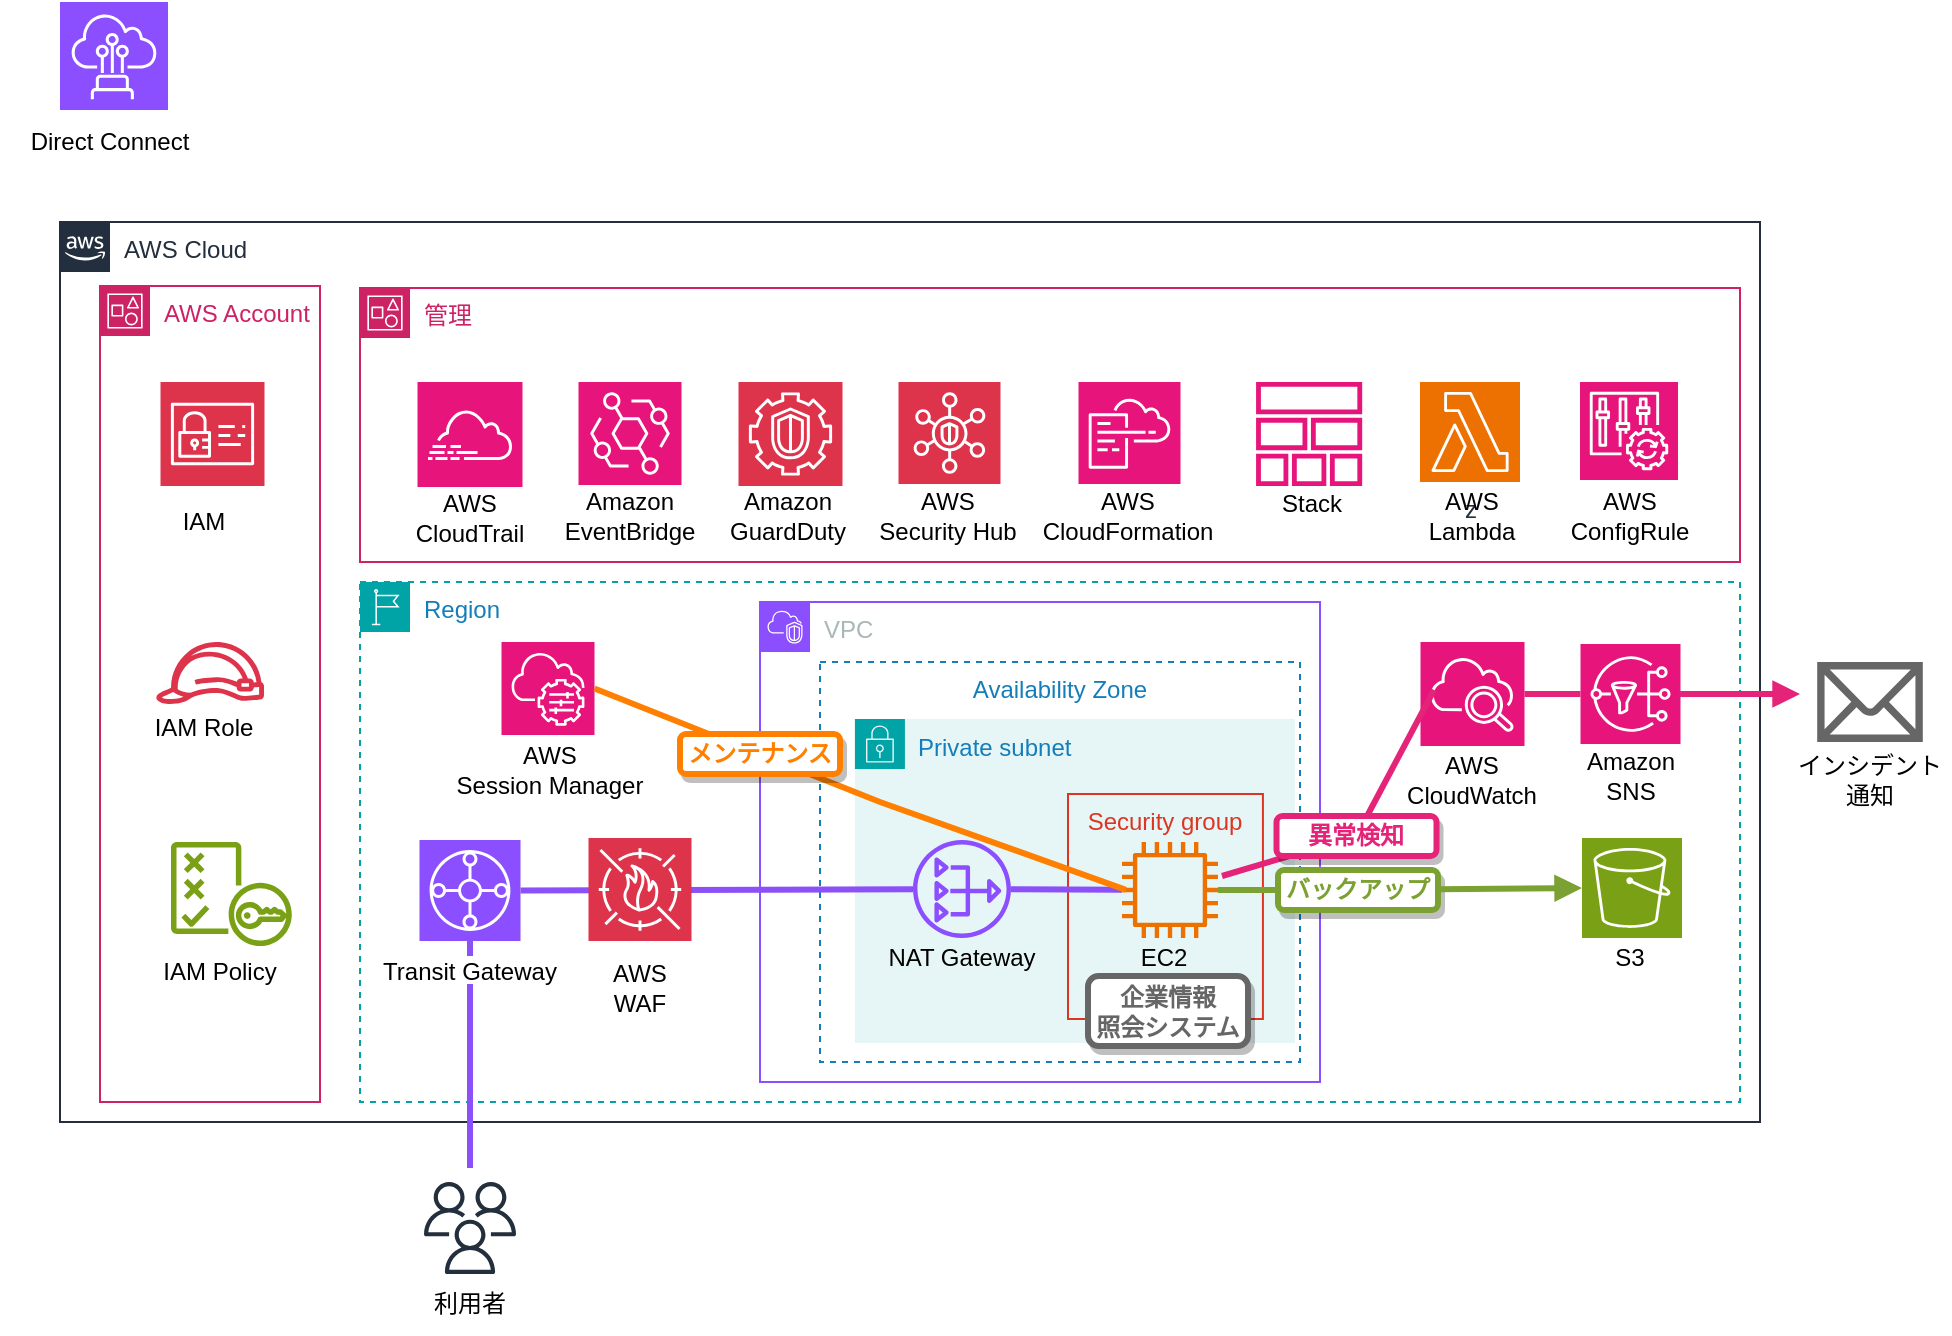 <mxfile version="26.1.0">
  <diagram id="Ht1M8jgEwFfnCIfOTk4-" name="Page-1">
    <mxGraphModel dx="997" dy="848" grid="1" gridSize="10" guides="1" tooltips="1" connect="1" arrows="0" fold="1" page="1" pageScale="1" pageWidth="1169" pageHeight="827" math="0" shadow="0">
      <root>
        <mxCell id="0" />
        <mxCell id="1" parent="0" />
        <mxCell id="M5-uGFi3z-6Nw_OpLiqt-7" value="AWS Cloud" style="points=[[0,0],[0.25,0],[0.5,0],[0.75,0],[1,0],[1,0.25],[1,0.5],[1,0.75],[1,1],[0.75,1],[0.5,1],[0.25,1],[0,1],[0,0.75],[0,0.5],[0,0.25]];outlineConnect=0;gradientColor=none;html=1;whiteSpace=wrap;fontSize=12;fontStyle=0;container=1;pointerEvents=0;collapsible=0;recursiveResize=0;shape=mxgraph.aws4.group;grIcon=mxgraph.aws4.group_aws_cloud_alt;strokeColor=#232F3E;fillColor=none;verticalAlign=top;align=left;spacingLeft=30;fontColor=#232F3E;dashed=0;" vertex="1" parent="1">
          <mxGeometry x="80" y="150" width="850" height="450" as="geometry" />
        </mxCell>
        <mxCell id="M5-uGFi3z-6Nw_OpLiqt-25" value="AWS Account" style="points=[[0,0],[0.25,0],[0.5,0],[0.75,0],[1,0],[1,0.25],[1,0.5],[1,0.75],[1,1],[0.75,1],[0.5,1],[0.25,1],[0,1],[0,0.75],[0,0.5],[0,0.25]];outlineConnect=0;gradientColor=none;html=1;whiteSpace=wrap;fontSize=12;fontStyle=0;container=1;pointerEvents=0;collapsible=0;recursiveResize=0;shape=mxgraph.aws4.group;grIcon=mxgraph.aws4.group_account;strokeColor=#CD2264;fillColor=none;verticalAlign=top;align=left;spacingLeft=30;fontColor=#CD2264;dashed=0;" vertex="1" parent="M5-uGFi3z-6Nw_OpLiqt-7">
          <mxGeometry x="20" y="32" width="110" height="408" as="geometry" />
        </mxCell>
        <mxCell id="M5-uGFi3z-6Nw_OpLiqt-18" value="IAM" style="text;html=1;align=center;verticalAlign=middle;whiteSpace=wrap;rounded=0;" vertex="1" parent="M5-uGFi3z-6Nw_OpLiqt-25">
          <mxGeometry x="22.41" y="108" width="60" height="20" as="geometry" />
        </mxCell>
        <mxCell id="M5-uGFi3z-6Nw_OpLiqt-13" value="" style="sketch=0;outlineConnect=0;fontColor=#232F3E;gradientColor=none;fillColor=#DD344C;strokeColor=none;dashed=0;verticalLabelPosition=bottom;verticalAlign=top;align=center;html=1;fontSize=12;fontStyle=0;aspect=fixed;pointerEvents=1;shape=mxgraph.aws4.role;" vertex="1" parent="M5-uGFi3z-6Nw_OpLiqt-25">
          <mxGeometry x="27.59" y="178" width="54.96" height="31" as="geometry" />
        </mxCell>
        <mxCell id="M5-uGFi3z-6Nw_OpLiqt-20" value="IAM Role" style="text;html=1;align=center;verticalAlign=middle;whiteSpace=wrap;rounded=0;" vertex="1" parent="M5-uGFi3z-6Nw_OpLiqt-25">
          <mxGeometry x="22.41" y="211" width="60" height="20" as="geometry" />
        </mxCell>
        <mxCell id="M5-uGFi3z-6Nw_OpLiqt-22" value="IAM Policy" style="text;html=1;align=center;verticalAlign=middle;whiteSpace=wrap;rounded=0;" vertex="1" parent="M5-uGFi3z-6Nw_OpLiqt-25">
          <mxGeometry x="30.25" y="333" width="60" height="20" as="geometry" />
        </mxCell>
        <mxCell id="M5-uGFi3z-6Nw_OpLiqt-41" value="" style="sketch=0;outlineConnect=0;fontColor=#232F3E;gradientColor=none;fillColor=#7AA116;strokeColor=none;dashed=0;verticalLabelPosition=bottom;verticalAlign=top;align=center;html=1;fontSize=12;fontStyle=0;aspect=fixed;pointerEvents=1;shape=mxgraph.aws4.policy;" vertex="1" parent="M5-uGFi3z-6Nw_OpLiqt-25">
          <mxGeometry x="35.43" y="278" width="60.54" height="52" as="geometry" />
        </mxCell>
        <mxCell id="M5-uGFi3z-6Nw_OpLiqt-17" value="" style="sketch=0;points=[[0,0,0],[0.25,0,0],[0.5,0,0],[0.75,0,0],[1,0,0],[0,1,0],[0.25,1,0],[0.5,1,0],[0.75,1,0],[1,1,0],[0,0.25,0],[0,0.5,0],[0,0.75,0],[1,0.25,0],[1,0.5,0],[1,0.75,0]];outlineConnect=0;fontColor=#232F3E;fillColor=#DD344C;strokeColor=#ffffff;dashed=0;verticalLabelPosition=bottom;verticalAlign=top;align=center;html=1;fontSize=12;fontStyle=0;aspect=fixed;shape=mxgraph.aws4.resourceIcon;resIcon=mxgraph.aws4.identity_and_access_management;" vertex="1" parent="M5-uGFi3z-6Nw_OpLiqt-25">
          <mxGeometry x="30.25" y="48" width="52" height="52" as="geometry" />
        </mxCell>
        <mxCell id="M5-uGFi3z-6Nw_OpLiqt-53" value="" style="sketch=0;outlineConnect=0;fontColor=#232F3E;gradientColor=none;fillColor=#E7157B;strokeColor=none;dashed=0;verticalLabelPosition=bottom;verticalAlign=top;align=center;html=1;fontSize=12;fontStyle=0;aspect=fixed;pointerEvents=1;shape=mxgraph.aws4.stack;" vertex="1" parent="M5-uGFi3z-6Nw_OpLiqt-7">
          <mxGeometry x="597.88" y="80" width="53.37" height="52" as="geometry" />
        </mxCell>
        <mxCell id="M5-uGFi3z-6Nw_OpLiqt-54" value="&lt;div&gt;Stack&lt;/div&gt;" style="text;html=1;align=center;verticalAlign=middle;whiteSpace=wrap;rounded=0;" vertex="1" parent="M5-uGFi3z-6Nw_OpLiqt-7">
          <mxGeometry x="581.25" y="131.5" width="90" height="18.5" as="geometry" />
        </mxCell>
        <mxCell id="M5-uGFi3z-6Nw_OpLiqt-56" value="z" style="sketch=0;points=[[0,0,0],[0.25,0,0],[0.5,0,0],[0.75,0,0],[1,0,0],[0,1,0],[0.25,1,0],[0.5,1,0],[0.75,1,0],[1,1,0],[0,0.25,0],[0,0.5,0],[0,0.75,0],[1,0.25,0],[1,0.5,0],[1,0.75,0]];outlineConnect=0;fontColor=#232F3E;fillColor=#ED7100;strokeColor=#ffffff;dashed=0;verticalLabelPosition=bottom;verticalAlign=top;align=center;html=1;fontSize=12;fontStyle=0;aspect=fixed;shape=mxgraph.aws4.resourceIcon;resIcon=mxgraph.aws4.lambda;" vertex="1" parent="M5-uGFi3z-6Nw_OpLiqt-7">
          <mxGeometry x="680" y="80" width="50" height="50" as="geometry" />
        </mxCell>
        <mxCell id="M5-uGFi3z-6Nw_OpLiqt-57" value="&lt;div&gt;AWS&lt;/div&gt;&lt;div&gt;Lambda&lt;/div&gt;" style="text;html=1;align=center;verticalAlign=middle;whiteSpace=wrap;rounded=0;" vertex="1" parent="M5-uGFi3z-6Nw_OpLiqt-7">
          <mxGeometry x="661.25" y="131.5" width="90" height="31.5" as="geometry" />
        </mxCell>
        <mxCell id="M5-uGFi3z-6Nw_OpLiqt-58" value="" style="sketch=0;points=[[0,0,0],[0.25,0,0],[0.5,0,0],[0.75,0,0],[1,0,0],[0,1,0],[0.25,1,0],[0.5,1,0],[0.75,1,0],[1,1,0],[0,0.25,0],[0,0.5,0],[0,0.75,0],[1,0.25,0],[1,0.5,0],[1,0.75,0]];points=[[0,0,0],[0.25,0,0],[0.5,0,0],[0.75,0,0],[1,0,0],[0,1,0],[0.25,1,0],[0.5,1,0],[0.75,1,0],[1,1,0],[0,0.25,0],[0,0.5,0],[0,0.75,0],[1,0.25,0],[1,0.5,0],[1,0.75,0]];outlineConnect=0;fontColor=#232F3E;fillColor=#E7157B;strokeColor=#ffffff;dashed=0;verticalLabelPosition=bottom;verticalAlign=top;align=center;html=1;fontSize=12;fontStyle=0;aspect=fixed;shape=mxgraph.aws4.resourceIcon;resIcon=mxgraph.aws4.config;" vertex="1" parent="M5-uGFi3z-6Nw_OpLiqt-7">
          <mxGeometry x="760" y="80" width="49" height="49" as="geometry" />
        </mxCell>
        <mxCell id="M5-uGFi3z-6Nw_OpLiqt-59" value="&lt;div&gt;AWS&lt;/div&gt;&lt;div&gt;ConfigRule&lt;/div&gt;" style="text;html=1;align=center;verticalAlign=middle;whiteSpace=wrap;rounded=0;" vertex="1" parent="M5-uGFi3z-6Nw_OpLiqt-7">
          <mxGeometry x="740" y="131.5" width="90" height="31.5" as="geometry" />
        </mxCell>
        <mxCell id="M5-uGFi3z-6Nw_OpLiqt-6" value="Region" style="points=[[0,0],[0.25,0],[0.5,0],[0.75,0],[1,0],[1,0.25],[1,0.5],[1,0.75],[1,1],[0.75,1],[0.5,1],[0.25,1],[0,1],[0,0.75],[0,0.5],[0,0.25]];outlineConnect=0;gradientColor=none;html=1;whiteSpace=wrap;fontSize=12;fontStyle=0;container=1;pointerEvents=0;collapsible=0;recursiveResize=0;shape=mxgraph.aws4.group;grIcon=mxgraph.aws4.group_region;strokeColor=#00A4A6;fillColor=none;verticalAlign=top;align=left;spacingLeft=30;fontColor=#147EBA;dashed=1;movable=1;resizable=1;rotatable=1;deletable=1;editable=1;locked=0;connectable=1;" vertex="1" parent="M5-uGFi3z-6Nw_OpLiqt-7">
          <mxGeometry x="150" y="180" width="690" height="260" as="geometry" />
        </mxCell>
        <mxCell id="M5-uGFi3z-6Nw_OpLiqt-3" value="VPC" style="points=[[0,0],[0.25,0],[0.5,0],[0.75,0],[1,0],[1,0.25],[1,0.5],[1,0.75],[1,1],[0.75,1],[0.5,1],[0.25,1],[0,1],[0,0.75],[0,0.5],[0,0.25]];outlineConnect=0;gradientColor=none;html=1;whiteSpace=wrap;fontSize=12;fontStyle=0;container=1;pointerEvents=0;collapsible=0;recursiveResize=0;shape=mxgraph.aws4.group;grIcon=mxgraph.aws4.group_vpc2;strokeColor=#8C4FFF;fillColor=none;verticalAlign=top;align=left;spacingLeft=30;fontColor=#AAB7B8;dashed=0;movable=1;resizable=1;rotatable=1;deletable=1;editable=1;locked=0;connectable=1;" vertex="1" parent="M5-uGFi3z-6Nw_OpLiqt-6">
          <mxGeometry x="200" y="10" width="280" height="240" as="geometry" />
        </mxCell>
        <mxCell id="M5-uGFi3z-6Nw_OpLiqt-8" value="Availability Zone" style="fillColor=none;strokeColor=#147EBA;dashed=1;verticalAlign=top;fontStyle=0;fontColor=#147EBA;whiteSpace=wrap;html=1;movable=1;resizable=1;rotatable=1;deletable=1;editable=1;locked=0;connectable=1;" vertex="1" parent="M5-uGFi3z-6Nw_OpLiqt-3">
          <mxGeometry x="30" y="30" width="240" height="200" as="geometry" />
        </mxCell>
        <mxCell id="M5-uGFi3z-6Nw_OpLiqt-4" value="Private subnet" style="points=[[0,0],[0.25,0],[0.5,0],[0.75,0],[1,0],[1,0.25],[1,0.5],[1,0.75],[1,1],[0.75,1],[0.5,1],[0.25,1],[0,1],[0,0.75],[0,0.5],[0,0.25]];outlineConnect=0;gradientColor=none;html=1;whiteSpace=wrap;fontSize=12;fontStyle=0;container=1;pointerEvents=0;collapsible=0;recursiveResize=0;shape=mxgraph.aws4.group;grIcon=mxgraph.aws4.group_security_group;grStroke=0;strokeColor=#00A4A6;fillColor=#E6F6F7;verticalAlign=top;align=left;spacingLeft=30;fontColor=#147EBA;dashed=0;movable=1;resizable=1;rotatable=1;deletable=1;editable=1;locked=0;connectable=1;" vertex="1" parent="M5-uGFi3z-6Nw_OpLiqt-3">
          <mxGeometry x="47.46" y="58.5" width="220.0" height="162" as="geometry" />
        </mxCell>
        <mxCell id="M5-uGFi3z-6Nw_OpLiqt-2" value="Security group" style="fillColor=none;strokeColor=#DD3522;verticalAlign=top;fontStyle=0;fontColor=#DD3522;whiteSpace=wrap;html=1;" vertex="1" parent="M5-uGFi3z-6Nw_OpLiqt-4">
          <mxGeometry x="106.54" y="37.5" width="97.46" height="112.5" as="geometry" />
        </mxCell>
        <mxCell id="M5-uGFi3z-6Nw_OpLiqt-1" value="" style="sketch=0;outlineConnect=0;fontColor=#232F3E;gradientColor=none;fillColor=#ED7100;strokeColor=none;dashed=0;verticalLabelPosition=bottom;verticalAlign=top;align=center;html=1;fontSize=12;fontStyle=0;aspect=fixed;pointerEvents=1;shape=mxgraph.aws4.instance2;" vertex="1" parent="M5-uGFi3z-6Nw_OpLiqt-4">
          <mxGeometry x="133.541" y="61.5" width="48" height="48" as="geometry" />
        </mxCell>
        <mxCell id="M5-uGFi3z-6Nw_OpLiqt-24" value="EC2" style="text;html=1;align=center;verticalAlign=middle;whiteSpace=wrap;rounded=0;" vertex="1" parent="M5-uGFi3z-6Nw_OpLiqt-4">
          <mxGeometry x="90" y="109.5" width="130" height="20.5" as="geometry" />
        </mxCell>
        <mxCell id="M5-uGFi3z-6Nw_OpLiqt-23" value="NAT Gateway" style="text;html=1;align=center;verticalAlign=middle;whiteSpace=wrap;rounded=0;" vertex="1" parent="M5-uGFi3z-6Nw_OpLiqt-4">
          <mxGeometry x="8.54" y="109.5" width="90" height="20" as="geometry" />
        </mxCell>
        <mxCell id="M5-uGFi3z-6Nw_OpLiqt-9" value="" style="sketch=0;outlineConnect=0;fontColor=#232F3E;gradientColor=none;fillColor=#8C4FFF;strokeColor=none;dashed=0;verticalLabelPosition=bottom;verticalAlign=top;align=center;html=1;fontSize=12;fontStyle=0;aspect=fixed;pointerEvents=1;shape=mxgraph.aws4.nat_gateway;" vertex="1" parent="M5-uGFi3z-6Nw_OpLiqt-4">
          <mxGeometry x="29.04" y="60.5" width="49" height="49" as="geometry" />
        </mxCell>
        <mxCell id="M5-uGFi3z-6Nw_OpLiqt-80" value="バックアップ" style="text;html=1;align=center;verticalAlign=middle;whiteSpace=wrap;rounded=1;fillColor=default;gradientColor=none;strokeColor=light-dark(#7ba132, #295a0d);strokeWidth=3;fontColor=light-dark(#7ba132, #295a0d);fontStyle=1;shadow=1;shadowBlur=0;" vertex="1" parent="M5-uGFi3z-6Nw_OpLiqt-4">
          <mxGeometry x="211.54" y="75.5" width="80" height="20" as="geometry" />
        </mxCell>
        <mxCell id="M5-uGFi3z-6Nw_OpLiqt-67" style="rounded=0;orthogonalLoop=1;jettySize=auto;html=1;endArrow=none;startFill=0;strokeWidth=3;strokeColor=light-dark(#8b50f8, #959595);" edge="1" parent="M5-uGFi3z-6Nw_OpLiqt-4" source="M5-uGFi3z-6Nw_OpLiqt-9" target="M5-uGFi3z-6Nw_OpLiqt-1">
          <mxGeometry relative="1" as="geometry">
            <mxPoint x="-17.71" y="292" as="sourcePoint" />
            <mxPoint x="179.29" y="292" as="targetPoint" />
          </mxGeometry>
        </mxCell>
        <mxCell id="M5-uGFi3z-6Nw_OpLiqt-81" value="" style="rounded=0;orthogonalLoop=1;jettySize=auto;html=1;endArrow=none;startFill=0;strokeWidth=3;strokeColor=light-dark(#7ba132, #00a200);entryX=0;entryY=0.5;entryDx=0;entryDy=0;entryPerimeter=0;" edge="1" parent="M5-uGFi3z-6Nw_OpLiqt-4" source="M5-uGFi3z-6Nw_OpLiqt-1" target="M5-uGFi3z-6Nw_OpLiqt-80">
          <mxGeometry relative="1" as="geometry">
            <mxPoint x="659.96" y="483.5" as="sourcePoint" />
            <mxPoint x="841.46" y="483.5" as="targetPoint" />
          </mxGeometry>
        </mxCell>
        <mxCell id="M5-uGFi3z-6Nw_OpLiqt-92" value="企業情報&lt;div&gt;照会システム&lt;/div&gt;" style="text;html=1;align=center;verticalAlign=middle;whiteSpace=wrap;rounded=1;fillColor=default;gradientColor=none;strokeColor=light-dark(#666666,#295A0D);strokeWidth=3;fontColor=light-dark(#666666,#295A0D);fontStyle=1;shadow=1;shadowBlur=0;" vertex="1" parent="M5-uGFi3z-6Nw_OpLiqt-4">
          <mxGeometry x="116.54" y="128.5" width="80" height="35" as="geometry" />
        </mxCell>
        <mxCell id="M5-uGFi3z-6Nw_OpLiqt-62" style="rounded=0;orthogonalLoop=1;jettySize=auto;html=1;exitX=1;exitY=0.5;exitDx=0;exitDy=0;exitPerimeter=0;endArrow=none;startFill=0;strokeWidth=3;strokeColor=light-dark(#8b50f8, #959595);" edge="1" parent="M5-uGFi3z-6Nw_OpLiqt-6" source="M5-uGFi3z-6Nw_OpLiqt-38" target="M5-uGFi3z-6Nw_OpLiqt-9">
          <mxGeometry relative="1" as="geometry" />
        </mxCell>
        <mxCell id="M5-uGFi3z-6Nw_OpLiqt-38" value="" style="sketch=0;points=[[0,0,0],[0.25,0,0],[0.5,0,0],[0.75,0,0],[1,0,0],[0,1,0],[0.25,1,0],[0.5,1,0],[0.75,1,0],[1,1,0],[0,0.25,0],[0,0.5,0],[0,0.75,0],[1,0.25,0],[1,0.5,0],[1,0.75,0]];outlineConnect=0;fontColor=#232F3E;fillColor=#8C4FFF;strokeColor=#ffffff;dashed=0;verticalLabelPosition=bottom;verticalAlign=top;align=center;html=1;fontSize=12;fontStyle=0;aspect=fixed;shape=mxgraph.aws4.resourceIcon;resIcon=mxgraph.aws4.transit_gateway;" vertex="1" parent="M5-uGFi3z-6Nw_OpLiqt-6">
          <mxGeometry x="29.75" y="129" width="50.5" height="50.5" as="geometry" />
        </mxCell>
        <mxCell id="M5-uGFi3z-6Nw_OpLiqt-39" value="Transit Gateway" style="text;html=1;align=center;verticalAlign=middle;whiteSpace=wrap;rounded=0;" vertex="1" parent="M5-uGFi3z-6Nw_OpLiqt-6">
          <mxGeometry y="185" width="110" height="20" as="geometry" />
        </mxCell>
        <mxCell id="M5-uGFi3z-6Nw_OpLiqt-31" value="" style="sketch=0;points=[[0,0,0],[0.25,0,0],[0.5,0,0],[0.75,0,0],[1,0,0],[0,1,0],[0.25,1,0],[0.5,1,0],[0.75,1,0],[1,1,0],[0,0.25,0],[0,0.5,0],[0,0.75,0],[1,0.25,0],[1,0.5,0],[1,0.75,0]];outlineConnect=0;fontColor=#232F3E;fillColor=#DD344C;strokeColor=#ffffff;dashed=0;verticalLabelPosition=bottom;verticalAlign=top;align=center;html=1;fontSize=12;fontStyle=0;aspect=fixed;shape=mxgraph.aws4.resourceIcon;resIcon=mxgraph.aws4.waf;" vertex="1" parent="M5-uGFi3z-6Nw_OpLiqt-6">
          <mxGeometry x="114.25" y="128" width="51.5" height="51.5" as="geometry" />
        </mxCell>
        <mxCell id="M5-uGFi3z-6Nw_OpLiqt-32" value="AWS&lt;div&gt;WAF&lt;/div&gt;" style="text;html=1;align=center;verticalAlign=middle;whiteSpace=wrap;rounded=0;" vertex="1" parent="M5-uGFi3z-6Nw_OpLiqt-6">
          <mxGeometry x="95" y="185" width="90" height="35" as="geometry" />
        </mxCell>
        <mxCell id="M5-uGFi3z-6Nw_OpLiqt-35" value="" style="sketch=0;points=[[0,0,0],[0.25,0,0],[0.5,0,0],[0.75,0,0],[1,0,0],[0,1,0],[0.25,1,0],[0.5,1,0],[0.75,1,0],[1,1,0],[0,0.25,0],[0,0.5,0],[0,0.75,0],[1,0.25,0],[1,0.5,0],[1,0.75,0]];points=[[0,0,0],[0.25,0,0],[0.5,0,0],[0.75,0,0],[1,0,0],[0,1,0],[0.25,1,0],[0.5,1,0],[0.75,1,0],[1,1,0],[0,0.25,0],[0,0.5,0],[0,0.75,0],[1,0.25,0],[1,0.5,0],[1,0.75,0]];outlineConnect=0;fontColor=#232F3E;fillColor=#E7157B;strokeColor=#ffffff;dashed=0;verticalLabelPosition=bottom;verticalAlign=top;align=center;html=1;fontSize=12;fontStyle=0;aspect=fixed;shape=mxgraph.aws4.resourceIcon;resIcon=mxgraph.aws4.systems_manager;" vertex="1" parent="M5-uGFi3z-6Nw_OpLiqt-6">
          <mxGeometry x="70.75" y="30" width="46.5" height="46.5" as="geometry" />
        </mxCell>
        <mxCell id="M5-uGFi3z-6Nw_OpLiqt-36" value="AWS&lt;div&gt;Session Manager&lt;/div&gt;" style="text;html=1;align=center;verticalAlign=middle;whiteSpace=wrap;rounded=0;" vertex="1" parent="M5-uGFi3z-6Nw_OpLiqt-6">
          <mxGeometry x="40" y="78" width="110" height="32" as="geometry" />
        </mxCell>
        <mxCell id="M5-uGFi3z-6Nw_OpLiqt-68" style="edgeStyle=orthogonalEdgeStyle;rounded=0;orthogonalLoop=1;jettySize=auto;html=1;endArrow=none;startFill=0;startArrow=none;strokeWidth=3;strokeColor=light-dark(#8b50f8, #959595);entryX=0.5;entryY=1;entryDx=0;entryDy=0;entryPerimeter=0;" edge="1" parent="M5-uGFi3z-6Nw_OpLiqt-6" target="M5-uGFi3z-6Nw_OpLiqt-38">
          <mxGeometry relative="1" as="geometry">
            <mxPoint x="55" y="187" as="sourcePoint" />
            <mxPoint x="55" y="190" as="targetPoint" />
          </mxGeometry>
        </mxCell>
        <mxCell id="M5-uGFi3z-6Nw_OpLiqt-88" style="rounded=0;orthogonalLoop=1;jettySize=auto;html=1;exitX=1;exitY=0.5;exitDx=0;exitDy=0;exitPerimeter=0;endArrow=none;startFill=0;strokeWidth=3;strokeColor=#FF8000;entryX=0.041;entryY=0.498;entryDx=0;entryDy=0;entryPerimeter=0;" edge="1" parent="M5-uGFi3z-6Nw_OpLiqt-6" source="M5-uGFi3z-6Nw_OpLiqt-35" target="M5-uGFi3z-6Nw_OpLiqt-1">
          <mxGeometry relative="1" as="geometry">
            <mxPoint x="169.75" y="320.42" as="sourcePoint" />
            <mxPoint x="379" y="148" as="targetPoint" />
            <Array as="points">
              <mxPoint x="260" y="110" />
            </Array>
          </mxGeometry>
        </mxCell>
        <mxCell id="M5-uGFi3z-6Nw_OpLiqt-90" value="メンテナンス" style="text;html=1;align=center;verticalAlign=middle;whiteSpace=wrap;rounded=1;fillColor=#FFFFFF;gradientColor=none;strokeColor=light-dark(#FF8000,#295A0D);strokeWidth=3;fontColor=light-dark(#FF8000,#295A0D);fontStyle=1;shadow=1;shadowBlur=0;" vertex="1" parent="M5-uGFi3z-6Nw_OpLiqt-6">
          <mxGeometry x="160" y="76" width="80" height="20" as="geometry" />
        </mxCell>
        <mxCell id="M5-uGFi3z-6Nw_OpLiqt-34" value="S3" style="text;html=1;align=center;verticalAlign=middle;whiteSpace=wrap;rounded=0;" vertex="1" parent="M5-uGFi3z-6Nw_OpLiqt-7">
          <mxGeometry x="740" y="358" width="90" height="20" as="geometry" />
        </mxCell>
        <mxCell id="M5-uGFi3z-6Nw_OpLiqt-33" value="" style="sketch=0;points=[[0,0,0],[0.25,0,0],[0.5,0,0],[0.75,0,0],[1,0,0],[0,1,0],[0.25,1,0],[0.5,1,0],[0.75,1,0],[1,1,0],[0,0.25,0],[0,0.5,0],[0,0.75,0],[1,0.25,0],[1,0.5,0],[1,0.75,0]];outlineConnect=0;fontColor=#232F3E;fillColor=#7AA116;strokeColor=#ffffff;dashed=0;verticalLabelPosition=bottom;verticalAlign=top;align=center;html=1;fontSize=12;fontStyle=0;aspect=fixed;shape=mxgraph.aws4.resourceIcon;resIcon=mxgraph.aws4.s3;" vertex="1" parent="M5-uGFi3z-6Nw_OpLiqt-7">
          <mxGeometry x="761" y="308" width="50" height="50" as="geometry" />
        </mxCell>
        <mxCell id="M5-uGFi3z-6Nw_OpLiqt-61" value="管理" style="points=[[0,0],[0.25,0],[0.5,0],[0.75,0],[1,0],[1,0.25],[1,0.5],[1,0.75],[1,1],[0.75,1],[0.5,1],[0.25,1],[0,1],[0,0.75],[0,0.5],[0,0.25]];outlineConnect=0;gradientColor=none;html=1;whiteSpace=wrap;fontSize=12;fontStyle=0;container=1;pointerEvents=0;collapsible=0;recursiveResize=0;shape=mxgraph.aws4.group;grIcon=mxgraph.aws4.group_account;strokeColor=#CD2264;fillColor=none;verticalAlign=top;align=left;spacingLeft=30;fontColor=#CD2264;dashed=0;" vertex="1" parent="M5-uGFi3z-6Nw_OpLiqt-7">
          <mxGeometry x="150" y="33" width="690" height="137" as="geometry" />
        </mxCell>
        <mxCell id="M5-uGFi3z-6Nw_OpLiqt-43" value="" style="sketch=0;points=[[0,0,0],[0.25,0,0],[0.5,0,0],[0.75,0,0],[1,0,0],[0,1,0],[0.25,1,0],[0.5,1,0],[0.75,1,0],[1,1,0],[0,0.25,0],[0,0.5,0],[0,0.75,0],[1,0.25,0],[1,0.5,0],[1,0.75,0]];points=[[0,0,0],[0.25,0,0],[0.5,0,0],[0.75,0,0],[1,0,0],[0,1,0],[0.25,1,0],[0.5,1,0],[0.75,1,0],[1,1,0],[0,0.25,0],[0,0.5,0],[0,0.75,0],[1,0.25,0],[1,0.5,0],[1,0.75,0]];outlineConnect=0;fontColor=#232F3E;fillColor=#E7157B;strokeColor=#ffffff;dashed=0;verticalLabelPosition=bottom;verticalAlign=top;align=center;html=1;fontSize=12;fontStyle=0;aspect=fixed;shape=mxgraph.aws4.resourceIcon;resIcon=mxgraph.aws4.cloudtrail;" vertex="1" parent="M5-uGFi3z-6Nw_OpLiqt-61">
          <mxGeometry x="28.75" y="47" width="52.5" height="52.5" as="geometry" />
        </mxCell>
        <mxCell id="M5-uGFi3z-6Nw_OpLiqt-44" value="AWS&lt;div&gt;CloudTrail&lt;/div&gt;" style="text;html=1;align=center;verticalAlign=middle;whiteSpace=wrap;rounded=0;" vertex="1" parent="M5-uGFi3z-6Nw_OpLiqt-61">
          <mxGeometry x="10" y="99.5" width="90" height="30.5" as="geometry" />
        </mxCell>
        <mxCell id="M5-uGFi3z-6Nw_OpLiqt-45" value="" style="sketch=0;points=[[0,0,0],[0.25,0,0],[0.5,0,0],[0.75,0,0],[1,0,0],[0,1,0],[0.25,1,0],[0.5,1,0],[0.75,1,0],[1,1,0],[0,0.25,0],[0,0.5,0],[0,0.75,0],[1,0.25,0],[1,0.5,0],[1,0.75,0]];outlineConnect=0;fontColor=#232F3E;fillColor=#E7157B;strokeColor=#ffffff;dashed=0;verticalLabelPosition=bottom;verticalAlign=top;align=center;html=1;fontSize=12;fontStyle=0;aspect=fixed;shape=mxgraph.aws4.resourceIcon;resIcon=mxgraph.aws4.eventbridge;" vertex="1" parent="M5-uGFi3z-6Nw_OpLiqt-61">
          <mxGeometry x="109.25" y="47" width="51.5" height="51.5" as="geometry" />
        </mxCell>
        <mxCell id="M5-uGFi3z-6Nw_OpLiqt-46" value="&lt;div&gt;Amazon&lt;/div&gt;EventBridge" style="text;html=1;align=center;verticalAlign=middle;whiteSpace=wrap;rounded=0;" vertex="1" parent="M5-uGFi3z-6Nw_OpLiqt-61">
          <mxGeometry x="90" y="98.5" width="90" height="31.5" as="geometry" />
        </mxCell>
        <mxCell id="M5-uGFi3z-6Nw_OpLiqt-47" value="" style="sketch=0;points=[[0,0,0],[0.25,0,0],[0.5,0,0],[0.75,0,0],[1,0,0],[0,1,0],[0.25,1,0],[0.5,1,0],[0.75,1,0],[1,1,0],[0,0.25,0],[0,0.5,0],[0,0.75,0],[1,0.25,0],[1,0.5,0],[1,0.75,0]];outlineConnect=0;fontColor=#232F3E;fillColor=#DD344C;strokeColor=#ffffff;dashed=0;verticalLabelPosition=bottom;verticalAlign=top;align=center;html=1;fontSize=12;fontStyle=0;aspect=fixed;shape=mxgraph.aws4.resourceIcon;resIcon=mxgraph.aws4.guardduty;" vertex="1" parent="M5-uGFi3z-6Nw_OpLiqt-61">
          <mxGeometry x="189.25" y="47" width="52" height="52" as="geometry" />
        </mxCell>
        <mxCell id="M5-uGFi3z-6Nw_OpLiqt-48" value="&lt;div&gt;Amazon&lt;/div&gt;GuardDuty" style="text;html=1;align=center;verticalAlign=middle;whiteSpace=wrap;rounded=0;" vertex="1" parent="M5-uGFi3z-6Nw_OpLiqt-61">
          <mxGeometry x="169.25" y="98.5" width="90" height="31.5" as="geometry" />
        </mxCell>
        <mxCell id="M5-uGFi3z-6Nw_OpLiqt-49" value="" style="sketch=0;points=[[0,0,0],[0.25,0,0],[0.5,0,0],[0.75,0,0],[1,0,0],[0,1,0],[0.25,1,0],[0.5,1,0],[0.75,1,0],[1,1,0],[0,0.25,0],[0,0.5,0],[0,0.75,0],[1,0.25,0],[1,0.5,0],[1,0.75,0]];outlineConnect=0;fontColor=#232F3E;fillColor=#DD344C;strokeColor=#ffffff;dashed=0;verticalLabelPosition=bottom;verticalAlign=top;align=center;html=1;fontSize=12;fontStyle=0;aspect=fixed;shape=mxgraph.aws4.resourceIcon;resIcon=mxgraph.aws4.security_hub;" vertex="1" parent="M5-uGFi3z-6Nw_OpLiqt-61">
          <mxGeometry x="269.25" y="47" width="51" height="51" as="geometry" />
        </mxCell>
        <mxCell id="M5-uGFi3z-6Nw_OpLiqt-50" value="&lt;div&gt;AWS&lt;/div&gt;&lt;div&gt;Security Hub&lt;/div&gt;" style="text;html=1;align=center;verticalAlign=middle;whiteSpace=wrap;rounded=0;" vertex="1" parent="M5-uGFi3z-6Nw_OpLiqt-61">
          <mxGeometry x="249.25" y="98.5" width="90" height="31.5" as="geometry" />
        </mxCell>
        <mxCell id="M5-uGFi3z-6Nw_OpLiqt-51" value="" style="sketch=0;points=[[0,0,0],[0.25,0,0],[0.5,0,0],[0.75,0,0],[1,0,0],[0,1,0],[0.25,1,0],[0.5,1,0],[0.75,1,0],[1,1,0],[0,0.25,0],[0,0.5,0],[0,0.75,0],[1,0.25,0],[1,0.5,0],[1,0.75,0]];points=[[0,0,0],[0.25,0,0],[0.5,0,0],[0.75,0,0],[1,0,0],[0,1,0],[0.25,1,0],[0.5,1,0],[0.75,1,0],[1,1,0],[0,0.25,0],[0,0.5,0],[0,0.75,0],[1,0.25,0],[1,0.5,0],[1,0.75,0]];outlineConnect=0;fontColor=#232F3E;fillColor=#E7157B;strokeColor=#ffffff;dashed=0;verticalLabelPosition=bottom;verticalAlign=top;align=center;html=1;fontSize=12;fontStyle=0;aspect=fixed;shape=mxgraph.aws4.resourceIcon;resIcon=mxgraph.aws4.cloudformation;" vertex="1" parent="M5-uGFi3z-6Nw_OpLiqt-61">
          <mxGeometry x="359.25" y="47" width="51" height="51" as="geometry" />
        </mxCell>
        <mxCell id="M5-uGFi3z-6Nw_OpLiqt-52" value="&lt;div&gt;AWS&lt;/div&gt;&lt;div&gt;CloudFormation&lt;/div&gt;" style="text;html=1;align=center;verticalAlign=middle;whiteSpace=wrap;rounded=0;" vertex="1" parent="M5-uGFi3z-6Nw_OpLiqt-61">
          <mxGeometry x="339.25" y="98.5" width="90" height="31.5" as="geometry" />
        </mxCell>
        <mxCell id="M5-uGFi3z-6Nw_OpLiqt-27" value="" style="sketch=0;points=[[0,0,0],[0.25,0,0],[0.5,0,0],[0.75,0,0],[1,0,0],[0,1,0],[0.25,1,0],[0.5,1,0],[0.75,1,0],[1,1,0],[0,0.25,0],[0,0.5,0],[0,0.75,0],[1,0.25,0],[1,0.5,0],[1,0.75,0]];points=[[0,0,0],[0.25,0,0],[0.5,0,0],[0.75,0,0],[1,0,0],[0,1,0],[0.25,1,0],[0.5,1,0],[0.75,1,0],[1,1,0],[0,0.25,0],[0,0.5,0],[0,0.75,0],[1,0.25,0],[1,0.5,0],[1,0.75,0]];outlineConnect=0;fontColor=#232F3E;fillColor=#E7157B;strokeColor=#ffffff;dashed=0;verticalLabelPosition=bottom;verticalAlign=top;align=center;html=1;fontSize=12;fontStyle=0;aspect=fixed;shape=mxgraph.aws4.resourceIcon;resIcon=mxgraph.aws4.cloudwatch_2;" vertex="1" parent="M5-uGFi3z-6Nw_OpLiqt-7">
          <mxGeometry x="680.25" y="210" width="52" height="52" as="geometry" />
        </mxCell>
        <mxCell id="M5-uGFi3z-6Nw_OpLiqt-28" value="AWS&lt;div&gt;CloudWatch&lt;/div&gt;" style="text;html=1;align=center;verticalAlign=middle;whiteSpace=wrap;rounded=0;" vertex="1" parent="M5-uGFi3z-6Nw_OpLiqt-7">
          <mxGeometry x="661.25" y="265" width="90" height="28" as="geometry" />
        </mxCell>
        <mxCell id="M5-uGFi3z-6Nw_OpLiqt-29" value="" style="sketch=0;points=[[0,0,0],[0.25,0,0],[0.5,0,0],[0.75,0,0],[1,0,0],[0,1,0],[0.25,1,0],[0.5,1,0],[0.75,1,0],[1,1,0],[0,0.25,0],[0,0.5,0],[0,0.75,0],[1,0.25,0],[1,0.5,0],[1,0.75,0]];outlineConnect=0;fontColor=#232F3E;fillColor=#E7157B;strokeColor=#ffffff;dashed=0;verticalLabelPosition=bottom;verticalAlign=top;align=center;html=1;fontSize=12;fontStyle=0;aspect=fixed;shape=mxgraph.aws4.resourceIcon;resIcon=mxgraph.aws4.sns;" vertex="1" parent="M5-uGFi3z-6Nw_OpLiqt-7">
          <mxGeometry x="760.25" y="211" width="50" height="50" as="geometry" />
        </mxCell>
        <mxCell id="M5-uGFi3z-6Nw_OpLiqt-30" value="Amazon&lt;div&gt;SNS&lt;/div&gt;" style="text;html=1;align=center;verticalAlign=middle;whiteSpace=wrap;rounded=0;" vertex="1" parent="M5-uGFi3z-6Nw_OpLiqt-7">
          <mxGeometry x="761.25" y="263" width="49" height="27" as="geometry" />
        </mxCell>
        <mxCell id="M5-uGFi3z-6Nw_OpLiqt-72" style="rounded=0;orthogonalLoop=1;jettySize=auto;html=1;endArrow=none;startFill=0;strokeWidth=3;strokeColor=light-dark(#e42379, #00a200);exitX=1;exitY=0.5;exitDx=0;exitDy=0;exitPerimeter=0;entryX=0;entryY=0.5;entryDx=0;entryDy=0;entryPerimeter=0;" edge="1" parent="M5-uGFi3z-6Nw_OpLiqt-7" source="M5-uGFi3z-6Nw_OpLiqt-27" target="M5-uGFi3z-6Nw_OpLiqt-29">
          <mxGeometry relative="1" as="geometry">
            <mxPoint x="670" y="327" as="sourcePoint" />
            <mxPoint x="776" y="234" as="targetPoint" />
          </mxGeometry>
        </mxCell>
        <mxCell id="M5-uGFi3z-6Nw_OpLiqt-73" style="rounded=0;orthogonalLoop=1;jettySize=auto;html=1;endArrow=block;startFill=0;strokeWidth=3;strokeColor=light-dark(#e42379, #00a200);exitX=1;exitY=0.5;exitDx=0;exitDy=0;exitPerimeter=0;endFill=1;" edge="1" parent="M5-uGFi3z-6Nw_OpLiqt-7">
          <mxGeometry relative="1" as="geometry">
            <mxPoint x="809.75" y="236" as="sourcePoint" />
            <mxPoint x="870" y="236" as="targetPoint" />
          </mxGeometry>
        </mxCell>
        <mxCell id="M5-uGFi3z-6Nw_OpLiqt-70" style="rounded=0;orthogonalLoop=1;jettySize=auto;html=1;endArrow=block;startFill=0;strokeWidth=3;strokeColor=light-dark(#7ba132, #00a200);entryX=0;entryY=0.5;entryDx=0;entryDy=0;entryPerimeter=0;endFill=1;" edge="1" parent="M5-uGFi3z-6Nw_OpLiqt-7" source="M5-uGFi3z-6Nw_OpLiqt-80" target="M5-uGFi3z-6Nw_OpLiqt-33">
          <mxGeometry relative="1" as="geometry">
            <mxPoint x="579.96" y="333.5" as="sourcePoint" />
            <mxPoint x="635.96" y="334.5" as="targetPoint" />
          </mxGeometry>
        </mxCell>
        <mxCell id="M5-uGFi3z-6Nw_OpLiqt-15" value="" style="sketch=0;outlineConnect=0;fontColor=#232F3E;gradientColor=none;fillColor=#232F3D;strokeColor=none;dashed=0;verticalLabelPosition=bottom;verticalAlign=top;align=center;html=1;fontSize=12;fontStyle=0;aspect=fixed;pointerEvents=1;shape=mxgraph.aws4.users;" vertex="1" parent="1">
          <mxGeometry x="262" y="630" width="46" height="46" as="geometry" />
        </mxCell>
        <mxCell id="M5-uGFi3z-6Nw_OpLiqt-37" value="" style="sketch=0;points=[[0,0,0],[0.25,0,0],[0.5,0,0],[0.75,0,0],[1,0,0],[0,1,0],[0.25,1,0],[0.5,1,0],[0.75,1,0],[1,1,0],[0,0.25,0],[0,0.5,0],[0,0.75,0],[1,0.25,0],[1,0.5,0],[1,0.75,0]];outlineConnect=0;fontColor=#232F3E;fillColor=#8C4FFF;strokeColor=#ffffff;dashed=0;verticalLabelPosition=bottom;verticalAlign=top;align=center;html=1;fontSize=12;fontStyle=0;aspect=fixed;shape=mxgraph.aws4.resourceIcon;resIcon=mxgraph.aws4.direct_connect;" vertex="1" parent="1">
          <mxGeometry x="80" y="40" width="54" height="54" as="geometry" />
        </mxCell>
        <mxCell id="M5-uGFi3z-6Nw_OpLiqt-40" value="Direct Connect" style="text;html=1;align=center;verticalAlign=middle;whiteSpace=wrap;rounded=0;" vertex="1" parent="1">
          <mxGeometry x="50" y="100" width="110" height="20" as="geometry" />
        </mxCell>
        <mxCell id="M5-uGFi3z-6Nw_OpLiqt-65" style="rounded=0;orthogonalLoop=1;jettySize=auto;html=1;endArrow=none;startFill=0;startArrow=none;strokeWidth=3;strokeColor=light-dark(#8b50f8, #959595);" edge="1" parent="1">
          <mxGeometry relative="1" as="geometry">
            <mxPoint x="285" y="531" as="sourcePoint" />
            <mxPoint x="285" y="623" as="targetPoint" />
          </mxGeometry>
        </mxCell>
        <mxCell id="M5-uGFi3z-6Nw_OpLiqt-74" value="インシデント&lt;div&gt;通知&lt;/div&gt;" style="text;html=1;align=center;verticalAlign=middle;whiteSpace=wrap;rounded=0;" vertex="1" parent="1">
          <mxGeometry x="945" y="414" width="80" height="30" as="geometry" />
        </mxCell>
        <mxCell id="M5-uGFi3z-6Nw_OpLiqt-76" value="利用者" style="text;html=1;align=center;verticalAlign=middle;whiteSpace=wrap;rounded=0;" vertex="1" parent="1">
          <mxGeometry x="245" y="676" width="80" height="30" as="geometry" />
        </mxCell>
        <mxCell id="M5-uGFi3z-6Nw_OpLiqt-78" value="" style="shape=mxgraph.signs.tech.mail;html=1;pointerEvents=1;fillColor=#666666;strokeColor=none;verticalLabelPosition=bottom;verticalAlign=top;align=center;" vertex="1" parent="1">
          <mxGeometry x="958.6" y="370" width="52.8" height="40" as="geometry" />
        </mxCell>
        <mxCell id="M5-uGFi3z-6Nw_OpLiqt-71" style="rounded=0;orthogonalLoop=1;jettySize=auto;html=1;endArrow=none;startFill=0;strokeWidth=3;strokeColor=light-dark(#e42379, #00a200);" edge="1" parent="1" source="M5-uGFi3z-6Nw_OpLiqt-84">
          <mxGeometry relative="1" as="geometry">
            <mxPoint x="661" y="477" as="sourcePoint" />
            <mxPoint x="767" y="384" as="targetPoint" />
          </mxGeometry>
        </mxCell>
        <mxCell id="M5-uGFi3z-6Nw_OpLiqt-85" value="" style="rounded=0;orthogonalLoop=1;jettySize=auto;html=1;endArrow=none;startFill=0;strokeWidth=3;strokeColor=light-dark(#e42379, #00a200);" edge="1" parent="1" target="M5-uGFi3z-6Nw_OpLiqt-84">
          <mxGeometry relative="1" as="geometry">
            <mxPoint x="661" y="477" as="sourcePoint" />
            <mxPoint x="767" y="384" as="targetPoint" />
          </mxGeometry>
        </mxCell>
        <mxCell id="M5-uGFi3z-6Nw_OpLiqt-84" value="異常検知" style="text;html=1;align=center;verticalAlign=middle;whiteSpace=wrap;rounded=1;fillColor=#FFFFFF;gradientColor=none;strokeColor=light-dark(#e42379, #295a0d);strokeWidth=3;fontColor=light-dark(#e42379, #295a0d);fontStyle=1;shadow=1;shadowBlur=0;" vertex="1" parent="1">
          <mxGeometry x="688.25" y="447" width="80" height="20" as="geometry" />
        </mxCell>
      </root>
    </mxGraphModel>
  </diagram>
</mxfile>
